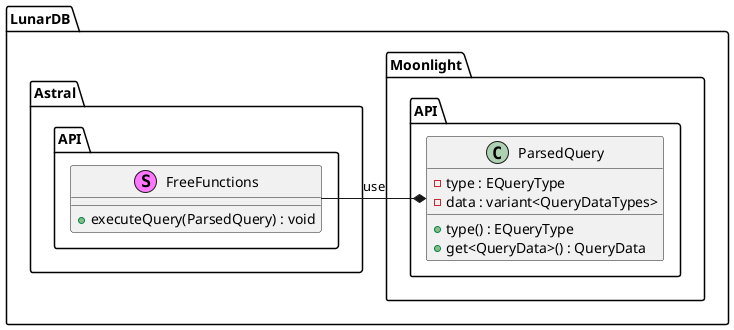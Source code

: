 @startuml Astral

namespace LunarDB {

namespace Moonlight {
namespace API {

class ParsedQuery {
    + type() : EQueryType
    + get<QueryData>() : QueryData

    - type : EQueryType
    - data : variant<QueryDataTypes>
}

}
}

namespace Astral {
namespace API {

stereotype FreeFunctions {
    + executeQuery(ParsedQuery) : void
}

}
}

Astral.API.FreeFunctions -* Moonlight.API.ParsedQuery : use

}

@enduml
